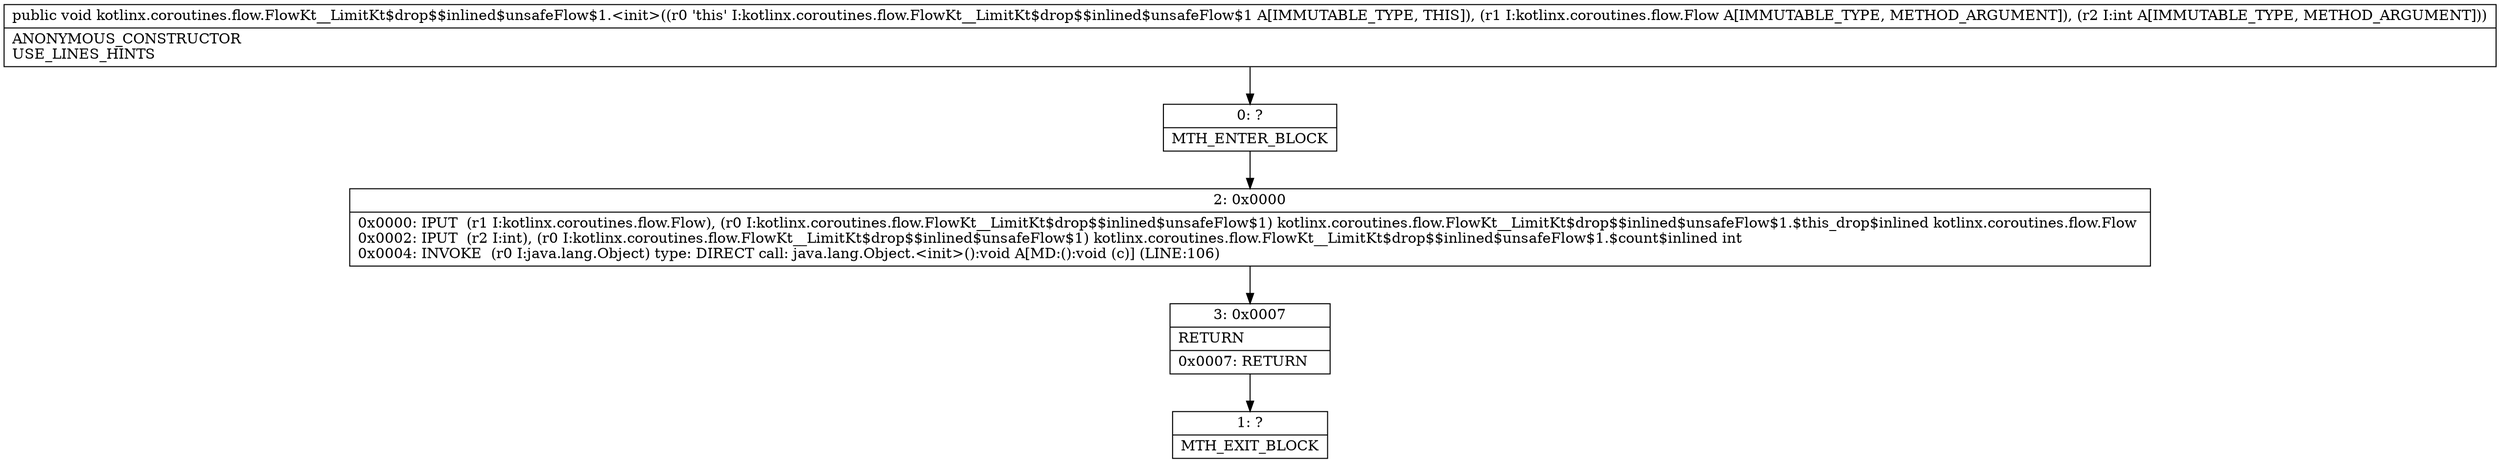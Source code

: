 digraph "CFG forkotlinx.coroutines.flow.FlowKt__LimitKt$drop$$inlined$unsafeFlow$1.\<init\>(Lkotlinx\/coroutines\/flow\/Flow;I)V" {
Node_0 [shape=record,label="{0\:\ ?|MTH_ENTER_BLOCK\l}"];
Node_2 [shape=record,label="{2\:\ 0x0000|0x0000: IPUT  (r1 I:kotlinx.coroutines.flow.Flow), (r0 I:kotlinx.coroutines.flow.FlowKt__LimitKt$drop$$inlined$unsafeFlow$1) kotlinx.coroutines.flow.FlowKt__LimitKt$drop$$inlined$unsafeFlow$1.$this_drop$inlined kotlinx.coroutines.flow.Flow \l0x0002: IPUT  (r2 I:int), (r0 I:kotlinx.coroutines.flow.FlowKt__LimitKt$drop$$inlined$unsafeFlow$1) kotlinx.coroutines.flow.FlowKt__LimitKt$drop$$inlined$unsafeFlow$1.$count$inlined int \l0x0004: INVOKE  (r0 I:java.lang.Object) type: DIRECT call: java.lang.Object.\<init\>():void A[MD:():void (c)] (LINE:106)\l}"];
Node_3 [shape=record,label="{3\:\ 0x0007|RETURN\l|0x0007: RETURN   \l}"];
Node_1 [shape=record,label="{1\:\ ?|MTH_EXIT_BLOCK\l}"];
MethodNode[shape=record,label="{public void kotlinx.coroutines.flow.FlowKt__LimitKt$drop$$inlined$unsafeFlow$1.\<init\>((r0 'this' I:kotlinx.coroutines.flow.FlowKt__LimitKt$drop$$inlined$unsafeFlow$1 A[IMMUTABLE_TYPE, THIS]), (r1 I:kotlinx.coroutines.flow.Flow A[IMMUTABLE_TYPE, METHOD_ARGUMENT]), (r2 I:int A[IMMUTABLE_TYPE, METHOD_ARGUMENT]))  | ANONYMOUS_CONSTRUCTOR\lUSE_LINES_HINTS\l}"];
MethodNode -> Node_0;Node_0 -> Node_2;
Node_2 -> Node_3;
Node_3 -> Node_1;
}

